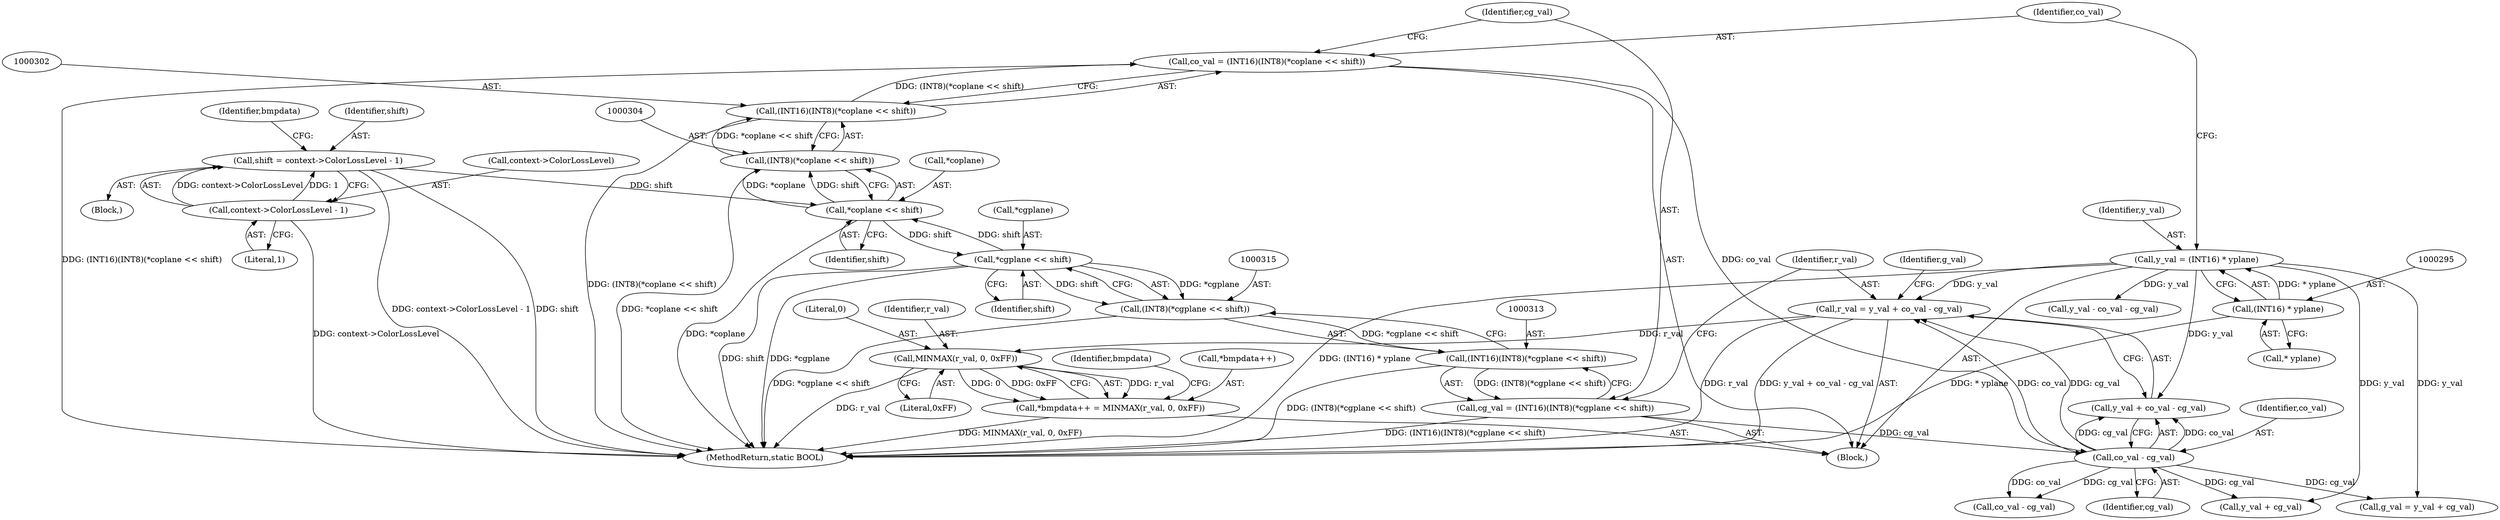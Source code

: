 digraph "0_FreeRDP_d1112c279bd1a327e8e4d0b5f371458bf2579659@integer" {
"1000321" [label="(Call,r_val = y_val + co_val - cg_val)"];
"1000292" [label="(Call,y_val = (INT16) * yplane)"];
"1000294" [label="(Call,(INT16) * yplane)"];
"1000325" [label="(Call,co_val - cg_val)"];
"1000299" [label="(Call,co_val = (INT16)(INT8)(*coplane << shift))"];
"1000301" [label="(Call,(INT16)(INT8)(*coplane << shift))"];
"1000303" [label="(Call,(INT8)(*coplane << shift))"];
"1000305" [label="(Call,*coplane << shift)"];
"1000316" [label="(Call,*cgplane << shift)"];
"1000132" [label="(Call,shift = context->ColorLossLevel - 1)"];
"1000134" [label="(Call,context->ColorLossLevel - 1)"];
"1000310" [label="(Call,cg_val = (INT16)(INT8)(*cgplane << shift))"];
"1000312" [label="(Call,(INT16)(INT8)(*cgplane << shift))"];
"1000314" [label="(Call,(INT8)(*cgplane << shift))"];
"1000375" [label="(Call,MINMAX(r_val, 0, 0xFF))"];
"1000371" [label="(Call,*bmpdata++ = MINMAX(r_val, 0, 0xFF))"];
"1000337" [label="(Call,y_val - co_val - cg_val)"];
"1000327" [label="(Identifier,cg_val)"];
"1000321" [label="(Call,r_val = y_val + co_val - cg_val)"];
"1000296" [label="(Call,* yplane)"];
"1000294" [label="(Call,(INT16) * yplane)"];
"1000138" [label="(Literal,1)"];
"1000140" [label="(Identifier,bmpdata)"];
"1000323" [label="(Call,y_val + co_val - cg_val)"];
"1000314" [label="(Call,(INT8)(*cgplane << shift))"];
"1000330" [label="(Identifier,g_val)"];
"1000110" [label="(Block,)"];
"1000316" [label="(Call,*cgplane << shift)"];
"1000375" [label="(Call,MINMAX(r_val, 0, 0xFF))"];
"1000319" [label="(Identifier,shift)"];
"1000325" [label="(Call,co_val - cg_val)"];
"1000312" [label="(Call,(INT16)(INT8)(*cgplane << shift))"];
"1000300" [label="(Identifier,co_val)"];
"1000135" [label="(Call,context->ColorLossLevel)"];
"1000301" [label="(Call,(INT16)(INT8)(*coplane << shift))"];
"1000308" [label="(Identifier,shift)"];
"1000411" [label="(MethodReturn,static BOOL)"];
"1000317" [label="(Call,*cgplane)"];
"1000311" [label="(Identifier,cg_val)"];
"1000331" [label="(Call,y_val + cg_val)"];
"1000310" [label="(Call,cg_val = (INT16)(INT8)(*cgplane << shift))"];
"1000377" [label="(Literal,0)"];
"1000290" [label="(Block,)"];
"1000382" [label="(Identifier,bmpdata)"];
"1000133" [label="(Identifier,shift)"];
"1000378" [label="(Literal,0xFF)"];
"1000134" [label="(Call,context->ColorLossLevel - 1)"];
"1000339" [label="(Call,co_val - cg_val)"];
"1000371" [label="(Call,*bmpdata++ = MINMAX(r_val, 0, 0xFF))"];
"1000376" [label="(Identifier,r_val)"];
"1000305" [label="(Call,*coplane << shift)"];
"1000326" [label="(Identifier,co_val)"];
"1000292" [label="(Call,y_val = (INT16) * yplane)"];
"1000303" [label="(Call,(INT8)(*coplane << shift))"];
"1000132" [label="(Call,shift = context->ColorLossLevel - 1)"];
"1000329" [label="(Call,g_val = y_val + cg_val)"];
"1000306" [label="(Call,*coplane)"];
"1000372" [label="(Call,*bmpdata++)"];
"1000322" [label="(Identifier,r_val)"];
"1000299" [label="(Call,co_val = (INT16)(INT8)(*coplane << shift))"];
"1000293" [label="(Identifier,y_val)"];
"1000321" -> "1000290"  [label="AST: "];
"1000321" -> "1000323"  [label="CFG: "];
"1000322" -> "1000321"  [label="AST: "];
"1000323" -> "1000321"  [label="AST: "];
"1000330" -> "1000321"  [label="CFG: "];
"1000321" -> "1000411"  [label="DDG: r_val"];
"1000321" -> "1000411"  [label="DDG: y_val + co_val - cg_val"];
"1000292" -> "1000321"  [label="DDG: y_val"];
"1000325" -> "1000321"  [label="DDG: co_val"];
"1000325" -> "1000321"  [label="DDG: cg_val"];
"1000321" -> "1000375"  [label="DDG: r_val"];
"1000292" -> "1000290"  [label="AST: "];
"1000292" -> "1000294"  [label="CFG: "];
"1000293" -> "1000292"  [label="AST: "];
"1000294" -> "1000292"  [label="AST: "];
"1000300" -> "1000292"  [label="CFG: "];
"1000292" -> "1000411"  [label="DDG: (INT16) * yplane"];
"1000294" -> "1000292"  [label="DDG: * yplane"];
"1000292" -> "1000323"  [label="DDG: y_val"];
"1000292" -> "1000329"  [label="DDG: y_val"];
"1000292" -> "1000331"  [label="DDG: y_val"];
"1000292" -> "1000337"  [label="DDG: y_val"];
"1000294" -> "1000296"  [label="CFG: "];
"1000295" -> "1000294"  [label="AST: "];
"1000296" -> "1000294"  [label="AST: "];
"1000294" -> "1000411"  [label="DDG: * yplane"];
"1000325" -> "1000323"  [label="AST: "];
"1000325" -> "1000327"  [label="CFG: "];
"1000326" -> "1000325"  [label="AST: "];
"1000327" -> "1000325"  [label="AST: "];
"1000323" -> "1000325"  [label="CFG: "];
"1000325" -> "1000323"  [label="DDG: co_val"];
"1000325" -> "1000323"  [label="DDG: cg_val"];
"1000299" -> "1000325"  [label="DDG: co_val"];
"1000310" -> "1000325"  [label="DDG: cg_val"];
"1000325" -> "1000329"  [label="DDG: cg_val"];
"1000325" -> "1000331"  [label="DDG: cg_val"];
"1000325" -> "1000339"  [label="DDG: co_val"];
"1000325" -> "1000339"  [label="DDG: cg_val"];
"1000299" -> "1000290"  [label="AST: "];
"1000299" -> "1000301"  [label="CFG: "];
"1000300" -> "1000299"  [label="AST: "];
"1000301" -> "1000299"  [label="AST: "];
"1000311" -> "1000299"  [label="CFG: "];
"1000299" -> "1000411"  [label="DDG: (INT16)(INT8)(*coplane << shift)"];
"1000301" -> "1000299"  [label="DDG: (INT8)(*coplane << shift)"];
"1000301" -> "1000303"  [label="CFG: "];
"1000302" -> "1000301"  [label="AST: "];
"1000303" -> "1000301"  [label="AST: "];
"1000301" -> "1000411"  [label="DDG: (INT8)(*coplane << shift)"];
"1000303" -> "1000301"  [label="DDG: *coplane << shift"];
"1000303" -> "1000305"  [label="CFG: "];
"1000304" -> "1000303"  [label="AST: "];
"1000305" -> "1000303"  [label="AST: "];
"1000303" -> "1000411"  [label="DDG: *coplane << shift"];
"1000305" -> "1000303"  [label="DDG: *coplane"];
"1000305" -> "1000303"  [label="DDG: shift"];
"1000305" -> "1000308"  [label="CFG: "];
"1000306" -> "1000305"  [label="AST: "];
"1000308" -> "1000305"  [label="AST: "];
"1000305" -> "1000411"  [label="DDG: *coplane"];
"1000316" -> "1000305"  [label="DDG: shift"];
"1000132" -> "1000305"  [label="DDG: shift"];
"1000305" -> "1000316"  [label="DDG: shift"];
"1000316" -> "1000314"  [label="AST: "];
"1000316" -> "1000319"  [label="CFG: "];
"1000317" -> "1000316"  [label="AST: "];
"1000319" -> "1000316"  [label="AST: "];
"1000314" -> "1000316"  [label="CFG: "];
"1000316" -> "1000411"  [label="DDG: shift"];
"1000316" -> "1000411"  [label="DDG: *cgplane"];
"1000316" -> "1000314"  [label="DDG: *cgplane"];
"1000316" -> "1000314"  [label="DDG: shift"];
"1000132" -> "1000110"  [label="AST: "];
"1000132" -> "1000134"  [label="CFG: "];
"1000133" -> "1000132"  [label="AST: "];
"1000134" -> "1000132"  [label="AST: "];
"1000140" -> "1000132"  [label="CFG: "];
"1000132" -> "1000411"  [label="DDG: shift"];
"1000132" -> "1000411"  [label="DDG: context->ColorLossLevel - 1"];
"1000134" -> "1000132"  [label="DDG: context->ColorLossLevel"];
"1000134" -> "1000132"  [label="DDG: 1"];
"1000134" -> "1000138"  [label="CFG: "];
"1000135" -> "1000134"  [label="AST: "];
"1000138" -> "1000134"  [label="AST: "];
"1000134" -> "1000411"  [label="DDG: context->ColorLossLevel"];
"1000310" -> "1000290"  [label="AST: "];
"1000310" -> "1000312"  [label="CFG: "];
"1000311" -> "1000310"  [label="AST: "];
"1000312" -> "1000310"  [label="AST: "];
"1000322" -> "1000310"  [label="CFG: "];
"1000310" -> "1000411"  [label="DDG: (INT16)(INT8)(*cgplane << shift)"];
"1000312" -> "1000310"  [label="DDG: (INT8)(*cgplane << shift)"];
"1000312" -> "1000314"  [label="CFG: "];
"1000313" -> "1000312"  [label="AST: "];
"1000314" -> "1000312"  [label="AST: "];
"1000312" -> "1000411"  [label="DDG: (INT8)(*cgplane << shift)"];
"1000314" -> "1000312"  [label="DDG: *cgplane << shift"];
"1000315" -> "1000314"  [label="AST: "];
"1000314" -> "1000411"  [label="DDG: *cgplane << shift"];
"1000375" -> "1000371"  [label="AST: "];
"1000375" -> "1000378"  [label="CFG: "];
"1000376" -> "1000375"  [label="AST: "];
"1000377" -> "1000375"  [label="AST: "];
"1000378" -> "1000375"  [label="AST: "];
"1000371" -> "1000375"  [label="CFG: "];
"1000375" -> "1000411"  [label="DDG: r_val"];
"1000375" -> "1000371"  [label="DDG: r_val"];
"1000375" -> "1000371"  [label="DDG: 0"];
"1000375" -> "1000371"  [label="DDG: 0xFF"];
"1000371" -> "1000290"  [label="AST: "];
"1000372" -> "1000371"  [label="AST: "];
"1000382" -> "1000371"  [label="CFG: "];
"1000371" -> "1000411"  [label="DDG: MINMAX(r_val, 0, 0xFF)"];
}
